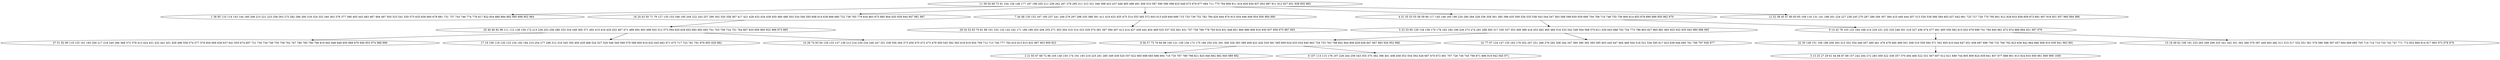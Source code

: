 digraph true_tree {
	"0" -> "1"
	"0" -> "2"
	"0" -> "3"
	"2" -> "4"
	"4" -> "5"
	"0" -> "6"
	"0" -> "7"
	"6" -> "8"
	"4" -> "9"
	"6" -> "10"
	"4" -> "11"
	"10" -> "12"
	"8" -> "13"
	"8" -> "14"
	"3" -> "15"
	"10" -> "16"
	"13" -> "17"
	"12" -> "18"
	"13" -> "19"
	"0" [label="11 39 54 69 73 91 104 126 146 177 187 196 205 211 239 262 267 278 295 311 313 321 346 398 423 437 448 485 488 491 506 510 587 590 596 598 625 648 673 676 677 684 711 775 794 808 811 816 826 830 837 852 887 911 912 927 931 938 955 983"];
	"1" [label="1 36 95 110 114 143 144 160 208 215 221 223 258 263 275 282 286 300 318 324 332 340 363 376 377 380 405 443 483 487 494 497 505 523 541 550 575 635 656 660 678 681 731 737 743 746 774 776 817 832 854 880 884 892 895 898 902 964"];
	"2" [label="16 24 43 50 71 79 127 135 153 166 195 204 222 243 257 290 302 320 358 367 417 421 428 433 434 439 450 480 486 503 534 540 593 608 614 638 666 680 722 738 765 779 834 863 875 885 904 920 928 944 947 981 997"];
	"3" [label="7 44 48 130 152 167 185 237 241 249 279 297 298 335 388 391 411 419 425 455 475 514 555 565 572 603 613 629 649 698 715 733 739 752 782 784 820 844 870 915 934 946 948 954 956 984 990"];
	"4" [label="20 40 46 82 98 111 112 136 159 172 213 236 253 256 280 333 334 348 365 371 402 415 416 420 452 467 471 489 492 493 498 502 512 573 594 620 628 653 682 692 693 701 703 706 724 751 764 807 835 856 900 922 968 973 985"];
	"5" [label="37 51 92 99 119 125 161 183 200 217 218 240 266 368 372 378 413 424 431 432 441 451 459 496 558 574 577 578 604 606 636 637 641 655 674 697 721 730 734 749 750 758 762 767 780 785 790 796 819 843 846 848 850 868 879 949 953 974 988 999"];
	"6" [label="4 31 35 53 55 58 59 90 117 145 148 165 190 220 260 284 328 336 359 361 385 399 435 509 526 535 538 543 544 547 563 589 599 650 659 690 704 708 710 748 755 756 800 814 855 878 890 899 950 962 970"];
	"7" [label="12 32 38 45 47 80 83 85 109 116 131 141 198 201 224 227 238 245 270 287 289 294 307 384 410 440 444 507 513 530 539 566 584 602 627 642 661 725 727 728 770 795 801 812 828 833 858 859 873 891 907 918 951 957 960 994 996"];
	"8" [label="5 23 33 60 128 134 158 170 176 182 184 199 226 273 274 281 288 305 317 330 337 353 369 386 418 453 462 465 484 516 533 542 548 564 568 570 611 630 643 688 702 754 773 786 803 827 865 881 893 925 932 935 943 980 986 995"];
	"9" [label="17 19 106 118 120 123 154 192 194 210 254 277 296 312 316 345 350 400 429 468 524 527 528 546 549 569 579 586 600 616 632 645 662 671 675 717 723 781 791 876 905 929 982"];
	"10" [label="9 14 42 78 103 122 164 168 214 229 231 232 235 248 301 319 327 436 474 477 481 495 556 582 615 652 679 699 741 760 845 861 872 874 889 894 921 967 976"];
	"11" [label="10 26 74 93 94 129 133 137 138 212 216 230 234 246 247 331 338 356 364 373 456 470 472 473 479 500 545 562 583 618 619 654 709 712 713 740 777 783 810 813 815 822 897 903 909 923"];
	"12" [label="22 30 149 151 169 188 209 293 315 352 354 446 457 460 461 476 478 490 499 501 508 519 559 560 571 591 605 610 644 647 651 658 687 696 700 732 766 792 823 836 842 864 866 908 910 939 941 963 991"];
	"13" [label="8 56 57 75 76 84 86 100 121 139 156 173 175 180 250 252 291 306 326 383 389 409 422 426 529 581 585 609 624 633 634 640 663 729 753 763 788 802 804 806 829 838 847 867 883 926 952 966"];
	"14" [label="41 77 97 124 147 155 163 179 202 207 251 268 276 292 308 344 347 360 390 392 393 395 403 445 447 464 466 504 518 521 536 595 617 623 639 646 695 761 769 797 936 977"];
	"15" [label="28 34 52 63 70 81 88 101 102 132 142 162 171 186 189 203 206 255 271 303 304 310 314 323 329 374 381 387 394 407 412 414 427 430 442 454 469 525 537 552 601 631 757 759 768 778 793 818 831 849 851 860 886 906 916 930 937 958 975 987 993"];
	"16" [label="15 18 49 62 108 181 233 265 269 299 325 341 342 351 362 366 379 397 449 463 482 511 515 517 532 551 561 576 580 588 597 657 664 669 685 705 714 716 719 720 742 747 771 772 853 869 914 917 965 972 978 979"];
	"17" [label="2 21 65 67 68 72 96 105 140 150 174 191 193 219 225 261 285 349 438 520 557 622 665 668 683 686 694 718 735 787 789 798 821 825 840 862 882 940 989 992"];
	"18" [label="3 13 25 27 29 61 64 66 87 89 157 242 264 272 283 309 322 339 357 370 404 406 522 531 567 607 612 621 689 744 805 809 824 839 841 857 877 888 901 913 924 933 959 961 969 998 1000"];
	"19" [label="6 107 113 115 178 197 228 244 259 343 355 375 382 396 401 408 458 553 554 592 626 667 670 672 691 707 726 736 745 799 871 896 919 942 945 971"];
}
